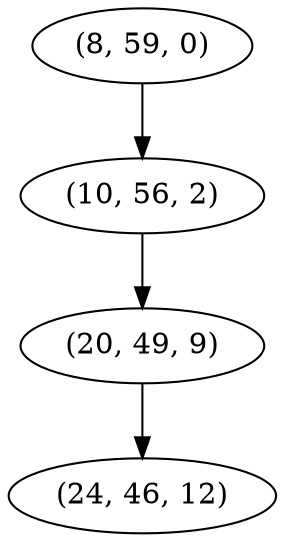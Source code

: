 digraph tree {
    "(8, 59, 0)";
    "(10, 56, 2)";
    "(20, 49, 9)";
    "(24, 46, 12)";
    "(8, 59, 0)" -> "(10, 56, 2)";
    "(10, 56, 2)" -> "(20, 49, 9)";
    "(20, 49, 9)" -> "(24, 46, 12)";
}
